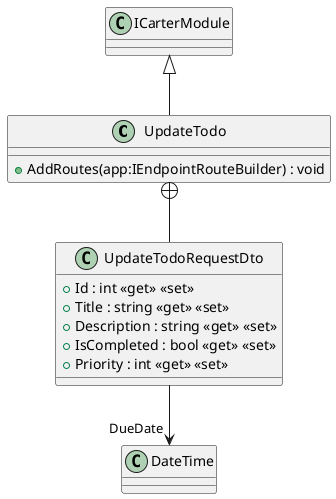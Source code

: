 @startuml
class UpdateTodo {
    + AddRoutes(app:IEndpointRouteBuilder) : void
}
class UpdateTodoRequestDto {
    + Id : int <<get>> <<set>>
    + Title : string <<get>> <<set>>
    + Description : string <<get>> <<set>>
    + IsCompleted : bool <<get>> <<set>>
    + Priority : int <<get>> <<set>>
}
ICarterModule <|-- UpdateTodo
UpdateTodo +-- UpdateTodoRequestDto
UpdateTodoRequestDto --> "DueDate" DateTime
@enduml

